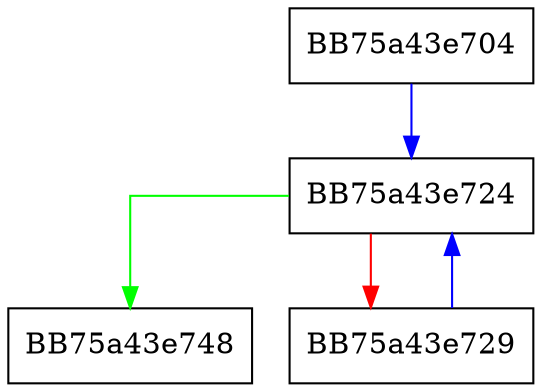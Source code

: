 digraph erase {
  node [shape="box"];
  graph [splines=ortho];
  BB75a43e704 -> BB75a43e724 [color="blue"];
  BB75a43e724 -> BB75a43e748 [color="green"];
  BB75a43e724 -> BB75a43e729 [color="red"];
  BB75a43e729 -> BB75a43e724 [color="blue"];
}